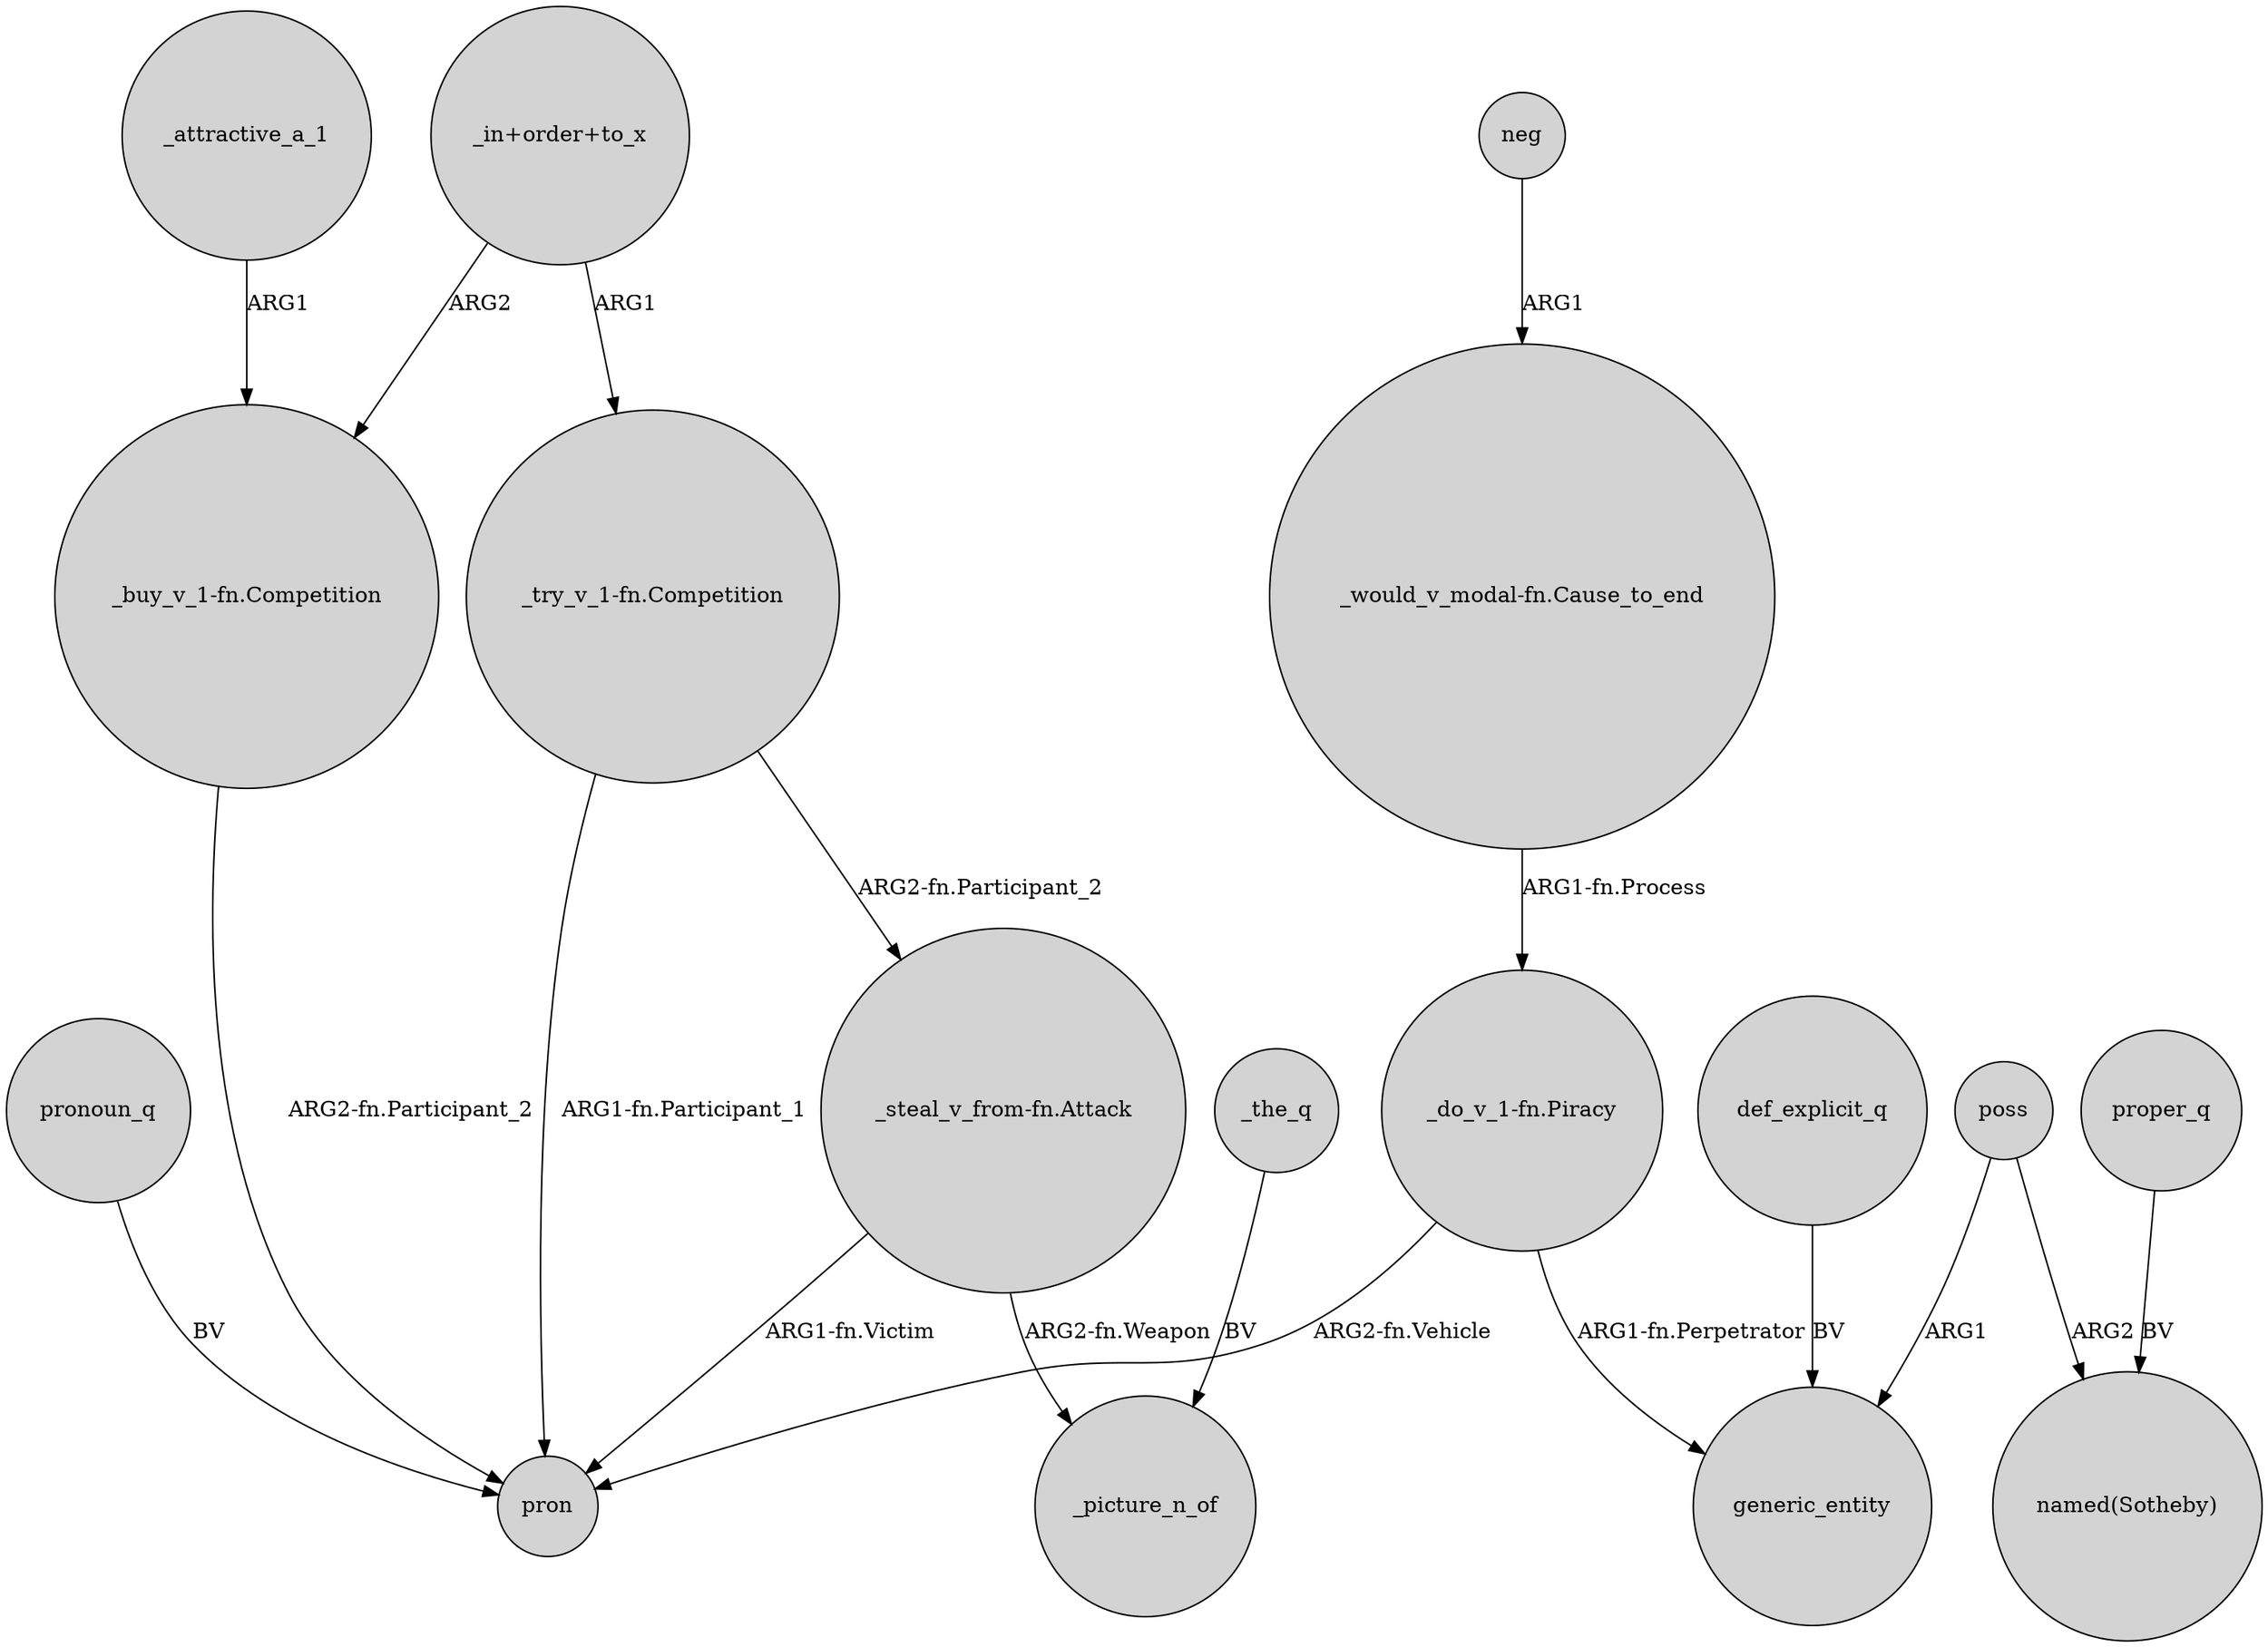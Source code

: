 digraph {
	node [shape=circle style=filled]
	"_in+order+to_x" -> "_buy_v_1-fn.Competition" [label=ARG2]
	"_steal_v_from-fn.Attack" -> _picture_n_of [label="ARG2-fn.Weapon"]
	"_do_v_1-fn.Piracy" -> pron [label="ARG2-fn.Vehicle"]
	"_steal_v_from-fn.Attack" -> pron [label="ARG1-fn.Victim"]
	"_in+order+to_x" -> "_try_v_1-fn.Competition" [label=ARG1]
	def_explicit_q -> generic_entity [label=BV]
	neg -> "_would_v_modal-fn.Cause_to_end" [label=ARG1]
	_attractive_a_1 -> "_buy_v_1-fn.Competition" [label=ARG1]
	poss -> generic_entity [label=ARG1]
	_the_q -> _picture_n_of [label=BV]
	"_do_v_1-fn.Piracy" -> generic_entity [label="ARG1-fn.Perpetrator"]
	pronoun_q -> pron [label=BV]
	poss -> "named(Sotheby)" [label=ARG2]
	"_buy_v_1-fn.Competition" -> pron [label="ARG2-fn.Participant_2"]
	"_try_v_1-fn.Competition" -> pron [label="ARG1-fn.Participant_1"]
	"_try_v_1-fn.Competition" -> "_steal_v_from-fn.Attack" [label="ARG2-fn.Participant_2"]
	"_would_v_modal-fn.Cause_to_end" -> "_do_v_1-fn.Piracy" [label="ARG1-fn.Process"]
	proper_q -> "named(Sotheby)" [label=BV]
}
